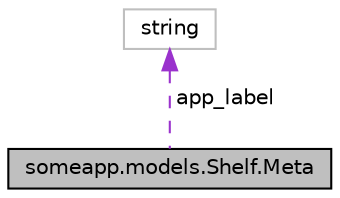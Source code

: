 digraph "someapp.models.Shelf.Meta"
{
 // LATEX_PDF_SIZE
  edge [fontname="Helvetica",fontsize="10",labelfontname="Helvetica",labelfontsize="10"];
  node [fontname="Helvetica",fontsize="10",shape=record];
  Node1 [label="someapp.models.Shelf.Meta",height=0.2,width=0.4,color="black", fillcolor="grey75", style="filled", fontcolor="black",tooltip=" "];
  Node2 -> Node1 [dir="back",color="darkorchid3",fontsize="10",style="dashed",label=" app_label" ];
  Node2 [label="string",height=0.2,width=0.4,color="grey75", fillcolor="white", style="filled",tooltip=" "];
}
